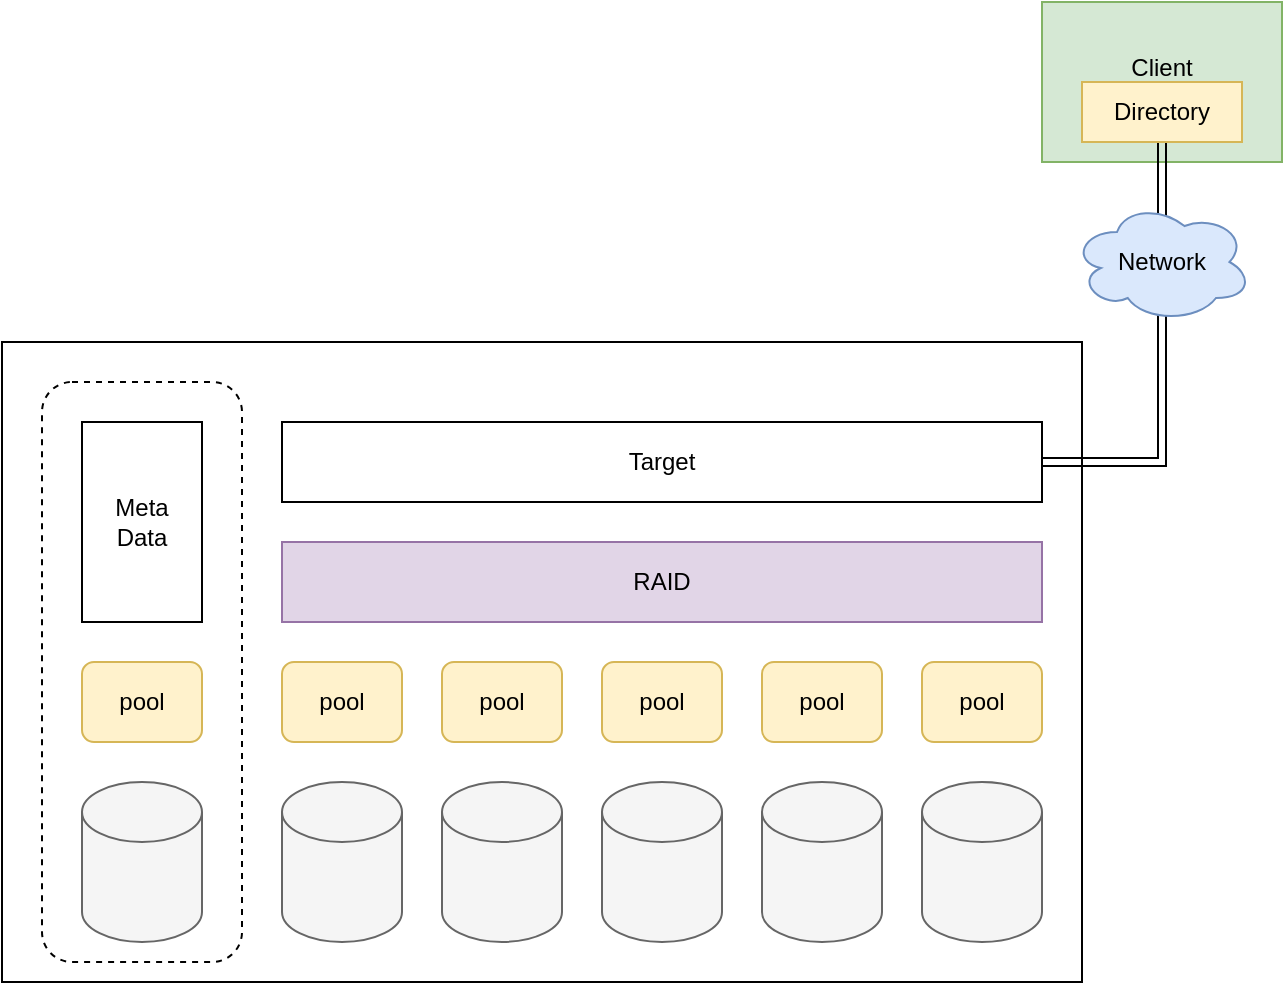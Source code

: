 <mxfile version="20.5.1" type="github" pages="2">
  <diagram id="MN1tpE6yu0p90DHYZf7P" name="인라인 네트워크 레이드 아키텍처">
    <mxGraphModel dx="1422" dy="762" grid="1" gridSize="10" guides="1" tooltips="1" connect="1" arrows="1" fold="1" page="1" pageScale="1" pageWidth="827" pageHeight="1169" math="0" shadow="0">
      <root>
        <mxCell id="0" />
        <mxCell id="1" parent="0" />
        <mxCell id="2T-RvHpUOafos7GOEmiL-3" value="Client&lt;br&gt;&lt;br&gt;" style="rounded=0;whiteSpace=wrap;html=1;fillColor=#d5e8d4;strokeColor=#82b366;" vertex="1" parent="1">
          <mxGeometry x="550" y="130" width="120" height="80" as="geometry" />
        </mxCell>
        <mxCell id="2T-RvHpUOafos7GOEmiL-6" value="" style="rounded=0;whiteSpace=wrap;html=1;fillColor=#FFFFFF;" vertex="1" parent="1">
          <mxGeometry x="30" y="300" width="540" height="320" as="geometry" />
        </mxCell>
        <mxCell id="2T-RvHpUOafos7GOEmiL-5" value="" style="rounded=1;whiteSpace=wrap;html=1;fillColor=#FFFFFF;dashed=1;" vertex="1" parent="1">
          <mxGeometry x="50" y="320" width="100" height="290" as="geometry" />
        </mxCell>
        <mxCell id="yECEQW9LtqZ5MZvgmVVH-2" value="" style="shape=cylinder3;whiteSpace=wrap;html=1;boundedLbl=1;backgroundOutline=1;size=15;fillColor=#f5f5f5;strokeColor=#666666;fontColor=#333333;" vertex="1" parent="1">
          <mxGeometry x="70" y="520" width="60" height="80" as="geometry" />
        </mxCell>
        <mxCell id="yECEQW9LtqZ5MZvgmVVH-3" value="" style="shape=cylinder3;whiteSpace=wrap;html=1;boundedLbl=1;backgroundOutline=1;size=15;fillColor=#f5f5f5;strokeColor=#666666;fontColor=#333333;" vertex="1" parent="1">
          <mxGeometry x="170" y="520" width="60" height="80" as="geometry" />
        </mxCell>
        <mxCell id="yECEQW9LtqZ5MZvgmVVH-4" value="" style="shape=cylinder3;whiteSpace=wrap;html=1;boundedLbl=1;backgroundOutline=1;size=15;fillColor=#f5f5f5;strokeColor=#666666;fontColor=#333333;" vertex="1" parent="1">
          <mxGeometry x="250" y="520" width="60" height="80" as="geometry" />
        </mxCell>
        <mxCell id="yECEQW9LtqZ5MZvgmVVH-5" value="" style="shape=cylinder3;whiteSpace=wrap;html=1;boundedLbl=1;backgroundOutline=1;size=15;fillColor=#f5f5f5;strokeColor=#666666;fontColor=#333333;" vertex="1" parent="1">
          <mxGeometry x="330" y="520" width="60" height="80" as="geometry" />
        </mxCell>
        <mxCell id="yECEQW9LtqZ5MZvgmVVH-6" value="" style="shape=cylinder3;whiteSpace=wrap;html=1;boundedLbl=1;backgroundOutline=1;size=15;fillColor=#f5f5f5;strokeColor=#666666;fontColor=#333333;" vertex="1" parent="1">
          <mxGeometry x="410" y="520" width="60" height="80" as="geometry" />
        </mxCell>
        <mxCell id="yECEQW9LtqZ5MZvgmVVH-7" value="" style="shape=cylinder3;whiteSpace=wrap;html=1;boundedLbl=1;backgroundOutline=1;size=15;fillColor=#f5f5f5;strokeColor=#666666;fontColor=#333333;" vertex="1" parent="1">
          <mxGeometry x="490" y="520" width="60" height="80" as="geometry" />
        </mxCell>
        <mxCell id="yECEQW9LtqZ5MZvgmVVH-8" value="pool" style="rounded=1;whiteSpace=wrap;html=1;fillColor=#fff2cc;strokeColor=#d6b656;" vertex="1" parent="1">
          <mxGeometry x="170" y="460" width="60" height="40" as="geometry" />
        </mxCell>
        <mxCell id="yECEQW9LtqZ5MZvgmVVH-9" value="pool" style="rounded=1;whiteSpace=wrap;html=1;fillColor=#fff2cc;strokeColor=#d6b656;" vertex="1" parent="1">
          <mxGeometry x="250" y="460" width="60" height="40" as="geometry" />
        </mxCell>
        <mxCell id="yECEQW9LtqZ5MZvgmVVH-10" value="pool" style="rounded=1;whiteSpace=wrap;html=1;fillColor=#fff2cc;strokeColor=#d6b656;" vertex="1" parent="1">
          <mxGeometry x="330" y="460" width="60" height="40" as="geometry" />
        </mxCell>
        <mxCell id="yECEQW9LtqZ5MZvgmVVH-11" value="pool" style="rounded=1;whiteSpace=wrap;html=1;fillColor=#fff2cc;strokeColor=#d6b656;" vertex="1" parent="1">
          <mxGeometry x="410" y="460" width="60" height="40" as="geometry" />
        </mxCell>
        <mxCell id="yECEQW9LtqZ5MZvgmVVH-12" value="pool" style="rounded=1;whiteSpace=wrap;html=1;fillColor=#fff2cc;strokeColor=#d6b656;" vertex="1" parent="1">
          <mxGeometry x="490" y="460" width="60" height="40" as="geometry" />
        </mxCell>
        <mxCell id="yECEQW9LtqZ5MZvgmVVH-13" value="RAID" style="rounded=0;whiteSpace=wrap;html=1;fillColor=#e1d5e7;strokeColor=#9673a6;" vertex="1" parent="1">
          <mxGeometry x="170" y="400" width="380" height="40" as="geometry" />
        </mxCell>
        <mxCell id="yECEQW9LtqZ5MZvgmVVH-15" value="Target" style="rounded=0;whiteSpace=wrap;html=1;" vertex="1" parent="1">
          <mxGeometry x="170" y="340" width="380" height="40" as="geometry" />
        </mxCell>
        <mxCell id="yECEQW9LtqZ5MZvgmVVH-16" value="Meta&lt;br&gt;Data" style="rounded=0;whiteSpace=wrap;html=1;" vertex="1" parent="1">
          <mxGeometry x="70" y="340" width="60" height="100" as="geometry" />
        </mxCell>
        <mxCell id="yECEQW9LtqZ5MZvgmVVH-17" value="pool" style="rounded=1;whiteSpace=wrap;html=1;fillColor=#fff2cc;strokeColor=#d6b656;" vertex="1" parent="1">
          <mxGeometry x="70" y="460" width="60" height="40" as="geometry" />
        </mxCell>
        <mxCell id="2T-RvHpUOafos7GOEmiL-17" style="edgeStyle=orthogonalEdgeStyle;shape=link;rounded=0;orthogonalLoop=1;jettySize=auto;html=1;exitX=0.5;exitY=1;exitDx=0;exitDy=0;strokeWidth=1;endArrow=classicThin;endFill=1;elbow=vertical;entryX=1;entryY=0.5;entryDx=0;entryDy=0;" edge="1" parent="1" source="yECEQW9LtqZ5MZvgmVVH-24" target="yECEQW9LtqZ5MZvgmVVH-15">
          <mxGeometry relative="1" as="geometry">
            <mxPoint x="750" y="470" as="targetPoint" />
          </mxGeometry>
        </mxCell>
        <mxCell id="yECEQW9LtqZ5MZvgmVVH-24" value="Directory" style="rounded=0;whiteSpace=wrap;html=1;fillColor=#fff2cc;strokeColor=#d6b656;" vertex="1" parent="1">
          <mxGeometry x="570" y="170" width="80" height="30" as="geometry" />
        </mxCell>
        <mxCell id="2T-RvHpUOafos7GOEmiL-2" value="Network" style="ellipse;shape=cloud;whiteSpace=wrap;html=1;fillColor=#dae8fc;strokeColor=#6c8ebf;" vertex="1" parent="1">
          <mxGeometry x="565" y="230" width="90" height="60" as="geometry" />
        </mxCell>
      </root>
    </mxGraphModel>
  </diagram>
  <diagram id="MpR8PNCuW_9svIk_nZOq" name="EC">
    <mxGraphModel dx="1422" dy="762" grid="1" gridSize="10" guides="1" tooltips="1" connect="1" arrows="1" fold="1" page="1" pageScale="1" pageWidth="827" pageHeight="1169" math="0" shadow="0">
      <root>
        <mxCell id="0" />
        <mxCell id="1" parent="0" />
      </root>
    </mxGraphModel>
  </diagram>
</mxfile>

